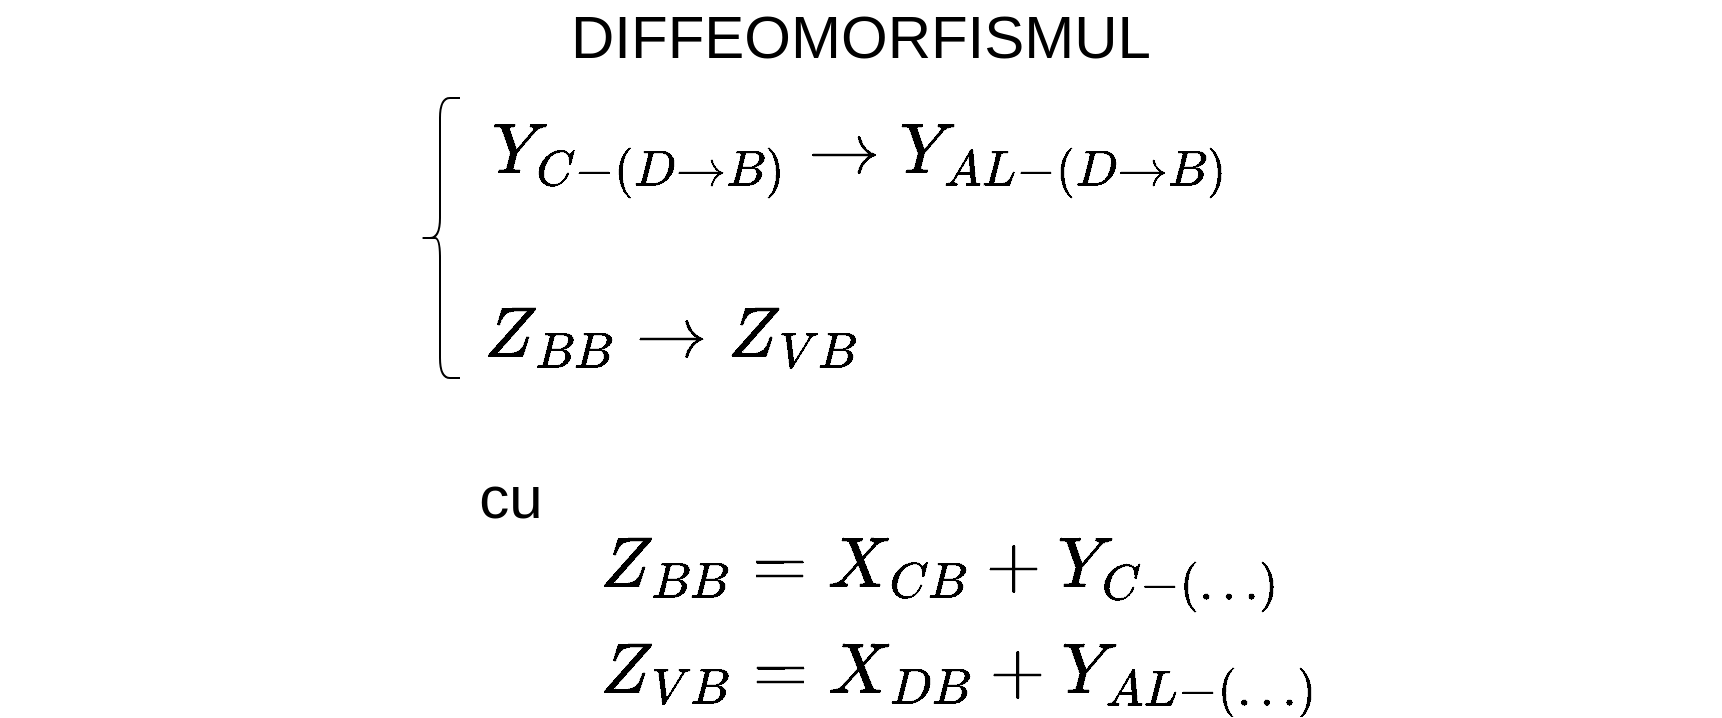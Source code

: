 <mxfile version="17.4.5" type="github">
  <diagram id="RoVFnfkJcjtBHGh3iuS6" name="Page-1">
    <mxGraphModel dx="1687" dy="896" grid="1" gridSize="10" guides="1" tooltips="1" connect="1" arrows="1" fold="1" page="1" pageScale="1" pageWidth="850" pageHeight="1100" math="1" shadow="0">
      <root>
        <mxCell id="0" />
        <mxCell id="1" parent="0" />
        <mxCell id="VvzWukxZ8CCvLA5wxklX-1" value="&lt;font style=&quot;font-size: 30px&quot;&gt;DIFFEOMORFISMUL&lt;/font&gt;" style="text;html=1;align=center;verticalAlign=middle;resizable=0;points=[];autosize=1;strokeColor=none;fillColor=none;" vertex="1" parent="1">
          <mxGeometry x="185" y="135" width="310" height="30" as="geometry" />
        </mxCell>
        <mxCell id="VvzWukxZ8CCvLA5wxklX-2" value="$$Y_{C-(D\rightarrow B)} \rightarrow Y_{AL-(D \rightarrow B)}$$" style="text;html=1;align=center;verticalAlign=middle;resizable=0;points=[];autosize=1;strokeColor=none;fillColor=none;fontSize=30;" vertex="1" parent="1">
          <mxGeometry x="-90" y="190" width="860" height="40" as="geometry" />
        </mxCell>
        <mxCell id="VvzWukxZ8CCvLA5wxklX-3" value="$$Z_{BB} \rightarrow Z_{VB}$$" style="text;html=1;align=center;verticalAlign=middle;resizable=0;points=[];autosize=1;strokeColor=none;fillColor=none;fontSize=30;" vertex="1" parent="1">
          <mxGeometry x="30" y="280" width="430" height="40" as="geometry" />
        </mxCell>
        <mxCell id="VvzWukxZ8CCvLA5wxklX-4" value="" style="shape=curlyBracket;whiteSpace=wrap;html=1;rounded=1;fontSize=30;" vertex="1" parent="1">
          <mxGeometry x="120" y="181" width="20" height="140" as="geometry" />
        </mxCell>
        <mxCell id="VvzWukxZ8CCvLA5wxklX-5" value="&lt;br&gt;$$Z_{BB}=X_{CB}+Y_{C-(\dots)}$$&lt;br&gt;&amp;nbsp;" style="text;html=1;align=center;verticalAlign=middle;resizable=0;points=[];autosize=1;strokeColor=none;fillColor=none;fontSize=30;" vertex="1" parent="1">
          <mxGeometry x="140" y="380" width="480" height="110" as="geometry" />
        </mxCell>
        <mxCell id="VvzWukxZ8CCvLA5wxklX-6" value="$$Z_{VB}=X_{DB}+Y_{AL-(\dots)}$$" style="text;html=1;align=center;verticalAlign=middle;resizable=0;points=[];autosize=1;strokeColor=none;fillColor=none;fontSize=30;" vertex="1" parent="1">
          <mxGeometry x="140" y="450" width="500" height="40" as="geometry" />
        </mxCell>
        <mxCell id="VvzWukxZ8CCvLA5wxklX-7" value="cu" style="text;html=1;align=center;verticalAlign=middle;resizable=0;points=[];autosize=1;strokeColor=none;fillColor=none;fontSize=30;" vertex="1" parent="1">
          <mxGeometry x="140" y="360" width="50" height="40" as="geometry" />
        </mxCell>
      </root>
    </mxGraphModel>
  </diagram>
</mxfile>
